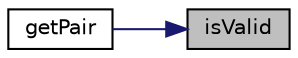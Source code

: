 digraph "isValid"
{
 // LATEX_PDF_SIZE
  edge [fontname="Helvetica",fontsize="10",labelfontname="Helvetica",labelfontsize="10"];
  node [fontname="Helvetica",fontsize="10",shape=record];
  rankdir="RL";
  Node1 [label="isValid",height=0.2,width=0.4,color="black", fillcolor="grey75", style="filled", fontcolor="black",tooltip=" "];
  Node1 -> Node2 [dir="back",color="midnightblue",fontsize="10",style="solid",fontname="Helvetica"];
  Node2 [label="getPair",height=0.2,width=0.4,color="black", fillcolor="white", style="filled",URL="$classpFlow_1_1sortedPairs.html#ab637a44fcad0d223420b921cea082c1a",tooltip=" "];
}
